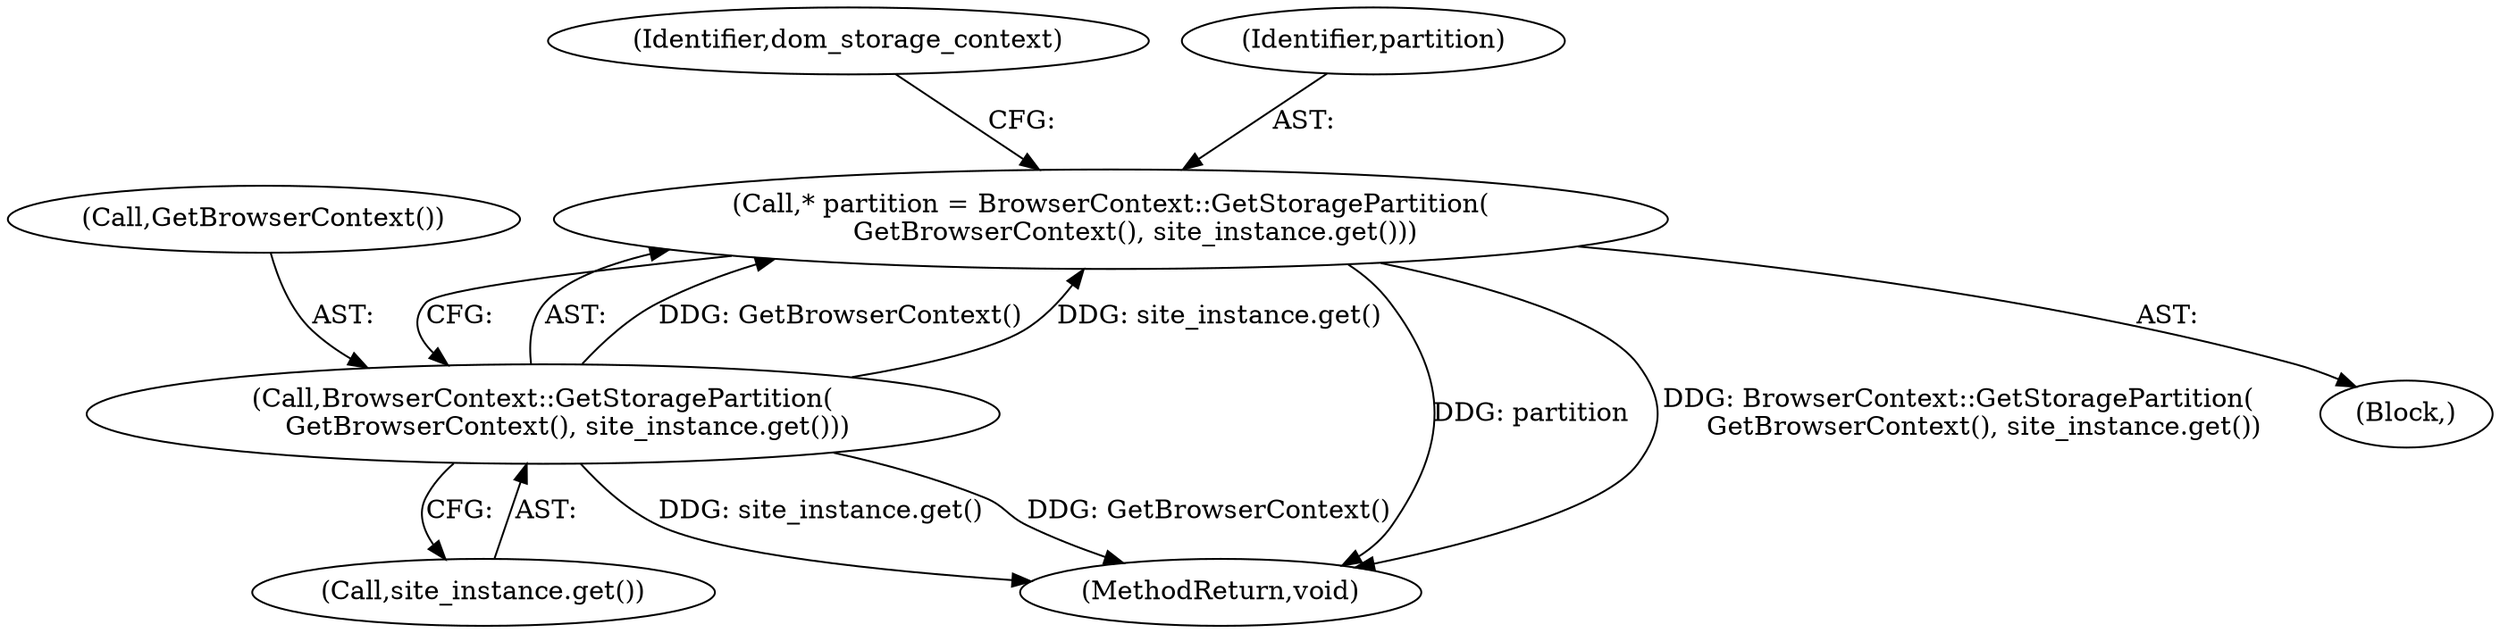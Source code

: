 digraph "0_Chrome_d18c519758c2e6043f0e1f00e2b69a55b3d7997f@pointer" {
"1000178" [label="(Call,* partition = BrowserContext::GetStoragePartition(\n      GetBrowserContext(), site_instance.get()))"];
"1000180" [label="(Call,BrowserContext::GetStoragePartition(\n      GetBrowserContext(), site_instance.get()))"];
"1000185" [label="(Identifier,dom_storage_context)"];
"1000181" [label="(Call,GetBrowserContext())"];
"1000180" [label="(Call,BrowserContext::GetStoragePartition(\n      GetBrowserContext(), site_instance.get()))"];
"1000111" [label="(Block,)"];
"1000178" [label="(Call,* partition = BrowserContext::GetStoragePartition(\n      GetBrowserContext(), site_instance.get()))"];
"1000182" [label="(Call,site_instance.get())"];
"1000179" [label="(Identifier,partition)"];
"1000464" [label="(MethodReturn,void)"];
"1000178" -> "1000111"  [label="AST: "];
"1000178" -> "1000180"  [label="CFG: "];
"1000179" -> "1000178"  [label="AST: "];
"1000180" -> "1000178"  [label="AST: "];
"1000185" -> "1000178"  [label="CFG: "];
"1000178" -> "1000464"  [label="DDG: partition"];
"1000178" -> "1000464"  [label="DDG: BrowserContext::GetStoragePartition(\n      GetBrowserContext(), site_instance.get())"];
"1000180" -> "1000178"  [label="DDG: GetBrowserContext()"];
"1000180" -> "1000178"  [label="DDG: site_instance.get()"];
"1000180" -> "1000182"  [label="CFG: "];
"1000181" -> "1000180"  [label="AST: "];
"1000182" -> "1000180"  [label="AST: "];
"1000180" -> "1000464"  [label="DDG: site_instance.get()"];
"1000180" -> "1000464"  [label="DDG: GetBrowserContext()"];
}
